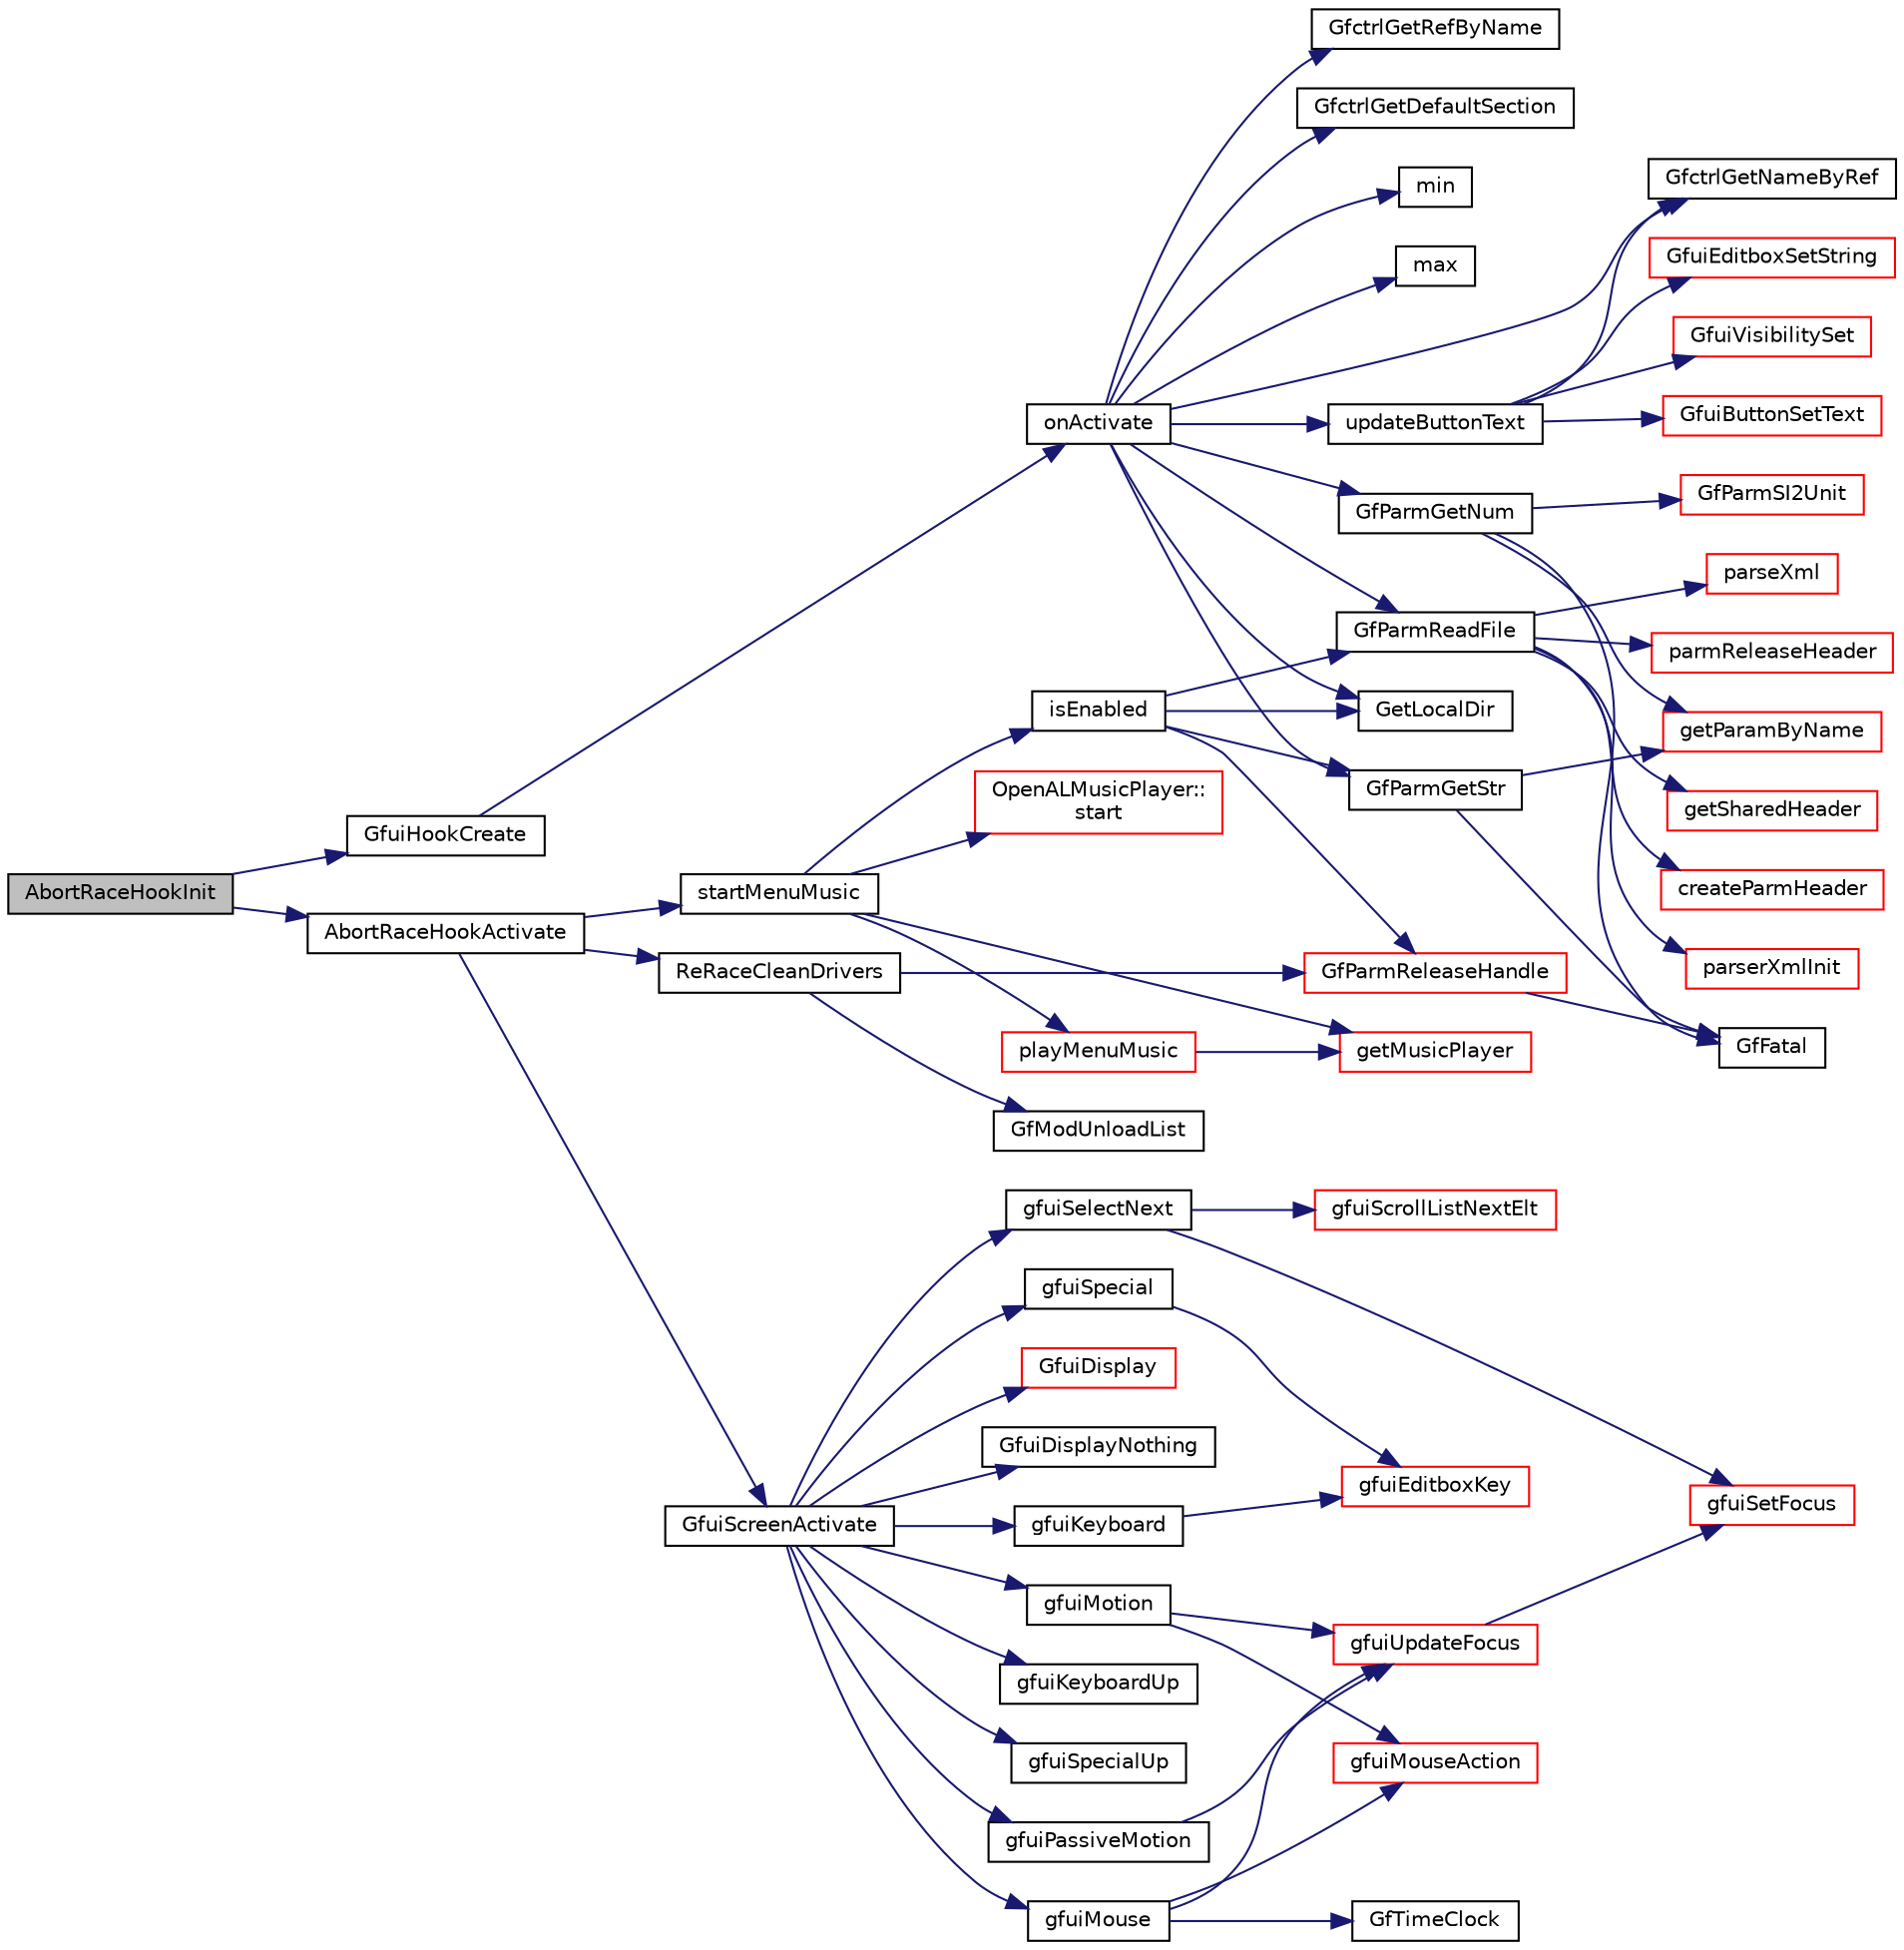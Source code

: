 digraph "AbortRaceHookInit"
{
  edge [fontname="Helvetica",fontsize="10",labelfontname="Helvetica",labelfontsize="10"];
  node [fontname="Helvetica",fontsize="10",shape=record];
  rankdir="LR";
  Node1 [label="AbortRaceHookInit",height=0.2,width=0.4,color="black", fillcolor="grey75", style="filled", fontcolor="black"];
  Node1 -> Node2 [color="midnightblue",fontsize="10",style="solid",fontname="Helvetica"];
  Node2 [label="GfuiHookCreate",height=0.2,width=0.4,color="black", fillcolor="white", style="filled",URL="$group__gui.html#ga9085c87039454c793822f4d5f0b07c7a",tooltip="Create a callback hook. "];
  Node2 -> Node3 [color="midnightblue",fontsize="10",style="solid",fontname="Helvetica"];
  Node3 [label="onActivate",height=0.2,width=0.4,color="black", fillcolor="white", style="filled",URL="$controlconfig_8cpp.html#aa648143267724ca9dda4aba973202a20"];
  Node3 -> Node4 [color="midnightblue",fontsize="10",style="solid",fontname="Helvetica"];
  Node4 [label="GetLocalDir",height=0.2,width=0.4,color="black", fillcolor="white", style="filled",URL="$tgf_8cpp.html#ae34eae3991aacabaf9c64025449d8c87"];
  Node3 -> Node5 [color="midnightblue",fontsize="10",style="solid",fontname="Helvetica"];
  Node5 [label="GfParmReadFile",height=0.2,width=0.4,color="black", fillcolor="white", style="filled",URL="$group__paramsfile.html#ga86fccfc1b5f8abf4ef6546896abd1e4f",tooltip="Read parameter set from file and return handle to parameter set. "];
  Node5 -> Node6 [color="midnightblue",fontsize="10",style="solid",fontname="Helvetica"];
  Node6 [label="getSharedHeader",height=0.2,width=0.4,color="red", fillcolor="white", style="filled",URL="$group__paramshelper.html#ga5935841c26ba851b585d1b06a06b04f9",tooltip="Helper function for looking up parameter sets in the cache. "];
  Node5 -> Node7 [color="midnightblue",fontsize="10",style="solid",fontname="Helvetica"];
  Node7 [label="createParmHeader",height=0.2,width=0.4,color="red", fillcolor="white", style="filled",URL="$group__paramshelper.html#ga51eeeb22e31263d97660ac17f4523059",tooltip="Helper function to create header for parameter set handle. "];
  Node5 -> Node8 [color="midnightblue",fontsize="10",style="solid",fontname="Helvetica"];
  Node8 [label="parserXmlInit",height=0.2,width=0.4,color="red", fillcolor="white", style="filled",URL="$group__paramshelper.html#gac858836123c9b216a1ac07054f1c622e",tooltip="Helper function to set up XML parser in parmHandle. "];
  Node5 -> Node9 [color="midnightblue",fontsize="10",style="solid",fontname="Helvetica"];
  Node9 [label="parseXml",height=0.2,width=0.4,color="red", fillcolor="white", style="filled",URL="$group__paramshelper.html#gaf8e1884873dd5449e8fedab60c19e46a",tooltip="Helper function to parse one line of XML. "];
  Node5 -> Node10 [color="midnightblue",fontsize="10",style="solid",fontname="Helvetica"];
  Node10 [label="parmReleaseHeader",height=0.2,width=0.4,color="red", fillcolor="white", style="filled",URL="$group__paramshelper.html#ga240416a305e2986d5fe269ae7ecc92df",tooltip="Helper function to release the parameter set if the reference counter is 0. "];
  Node3 -> Node11 [color="midnightblue",fontsize="10",style="solid",fontname="Helvetica"];
  Node11 [label="GfctrlGetNameByRef",height=0.2,width=0.4,color="black", fillcolor="white", style="filled",URL="$group__ctrl.html#gaa442694772535f7f366b2a5f15e052fb",tooltip="Get a control name by its reference. "];
  Node3 -> Node12 [color="midnightblue",fontsize="10",style="solid",fontname="Helvetica"];
  Node12 [label="GfParmGetStr",height=0.2,width=0.4,color="black", fillcolor="white", style="filled",URL="$group__paramsdata.html#gaa37bfd1fabd03d24fd50812c2330fa12",tooltip="Get a string parameter from the parameter set handle. "];
  Node12 -> Node13 [color="midnightblue",fontsize="10",style="solid",fontname="Helvetica"];
  Node13 [label="GfFatal",height=0.2,width=0.4,color="black", fillcolor="white", style="filled",URL="$tgf_8h.html#a927c58e55400ef72e0e54548b26f973d"];
  Node12 -> Node14 [color="midnightblue",fontsize="10",style="solid",fontname="Helvetica"];
  Node14 [label="getParamByName",height=0.2,width=0.4,color="red", fillcolor="white", style="filled",URL="$group__paramshelper.html#gad76ca407ee6b618e69f80c80aa319d63",tooltip="Helper function to get (or create) a parameter by name. "];
  Node3 -> Node15 [color="midnightblue",fontsize="10",style="solid",fontname="Helvetica"];
  Node15 [label="GfctrlGetRefByName",height=0.2,width=0.4,color="black", fillcolor="white", style="filled",URL="$group__ctrl.html#ga2bec3dfaf1e08d7bbf7a49ac2654bcd1",tooltip="Get a control reference by its name. "];
  Node3 -> Node16 [color="midnightblue",fontsize="10",style="solid",fontname="Helvetica"];
  Node16 [label="GfParmGetNum",height=0.2,width=0.4,color="black", fillcolor="white", style="filled",URL="$group__paramsdata.html#ga57d6d6694c94482128c7b7bd6bf0a2e8",tooltip="Get a numerical parameter from the parameter set handle. "];
  Node16 -> Node13 [color="midnightblue",fontsize="10",style="solid",fontname="Helvetica"];
  Node16 -> Node14 [color="midnightblue",fontsize="10",style="solid",fontname="Helvetica"];
  Node16 -> Node17 [color="midnightblue",fontsize="10",style="solid",fontname="Helvetica"];
  Node17 [label="GfParmSI2Unit",height=0.2,width=0.4,color="red", fillcolor="white", style="filled",URL="$group__paramsdata.html#gab24de0cda7e3f9a5ea42be6dd7592a38",tooltip="Convert a value from SI to given unit. "];
  Node3 -> Node18 [color="midnightblue",fontsize="10",style="solid",fontname="Helvetica"];
  Node18 [label="GfctrlGetDefaultSection",height=0.2,width=0.4,color="black", fillcolor="white", style="filled",URL="$control_8cpp.html#aeaf9367305a6cb0270c8c52e10b81191"];
  Node3 -> Node19 [color="midnightblue",fontsize="10",style="solid",fontname="Helvetica"];
  Node19 [label="min",height=0.2,width=0.4,color="black", fillcolor="white", style="filled",URL="$_basic_8h.html#a07ea3b7c7ac18b96fd67ba3a6757ceb2"];
  Node3 -> Node20 [color="midnightblue",fontsize="10",style="solid",fontname="Helvetica"];
  Node20 [label="max",height=0.2,width=0.4,color="black", fillcolor="white", style="filled",URL="$_basic_8h.html#a5d2b2bbbf85f9a5ef76ff76cf42a4e69"];
  Node3 -> Node21 [color="midnightblue",fontsize="10",style="solid",fontname="Helvetica"];
  Node21 [label="updateButtonText",height=0.2,width=0.4,color="black", fillcolor="white", style="filled",URL="$controlconfig_8cpp.html#af959d86b3d6a7b6190fb8bdddbf29cf7"];
  Node21 -> Node11 [color="midnightblue",fontsize="10",style="solid",fontname="Helvetica"];
  Node21 -> Node22 [color="midnightblue",fontsize="10",style="solid",fontname="Helvetica"];
  Node22 [label="GfuiButtonSetText",height=0.2,width=0.4,color="red", fillcolor="white", style="filled",URL="$group__gui.html#ga6cffbd411c8e21094c49eca5e4b41443",tooltip="Change the label of a button. "];
  Node21 -> Node23 [color="midnightblue",fontsize="10",style="solid",fontname="Helvetica"];
  Node23 [label="GfuiEditboxSetString",height=0.2,width=0.4,color="red", fillcolor="white", style="filled",URL="$group__gui.html#ga7e769622dd66806a6bc7a6bb2e8e0c25",tooltip="Set a new string. "];
  Node21 -> Node24 [color="midnightblue",fontsize="10",style="solid",fontname="Helvetica"];
  Node24 [label="GfuiVisibilitySet",height=0.2,width=0.4,color="red", fillcolor="white", style="filled",URL="$group__gui.html#ga54cdf60d97666c43dd2a16e4647a8309",tooltip="Set/unset the visibility attribute of an object. "];
  Node1 -> Node25 [color="midnightblue",fontsize="10",style="solid",fontname="Helvetica"];
  Node25 [label="AbortRaceHookActivate",height=0.2,width=0.4,color="black", fillcolor="white", style="filled",URL="$racemain_8cpp.html#a4bd4c54222c8983f59fa5f9013986e64"];
  Node25 -> Node26 [color="midnightblue",fontsize="10",style="solid",fontname="Helvetica"];
  Node26 [label="GfuiScreenActivate",height=0.2,width=0.4,color="black", fillcolor="white", style="filled",URL="$group__gui.html#gadbbca757848adfdf2719c4678e30a0a2",tooltip="Activate a screen and make it current. "];
  Node26 -> Node27 [color="midnightblue",fontsize="10",style="solid",fontname="Helvetica"];
  Node27 [label="gfuiKeyboard",height=0.2,width=0.4,color="black", fillcolor="white", style="filled",URL="$gui_8cpp.html#a3619be0bdc95141c110ee218eb7e62e4"];
  Node27 -> Node28 [color="midnightblue",fontsize="10",style="solid",fontname="Helvetica"];
  Node28 [label="gfuiEditboxKey",height=0.2,width=0.4,color="red", fillcolor="white", style="filled",URL="$gui_8h.html#a1cec26e9e8a7c3543e3168fe9474cd92"];
  Node26 -> Node29 [color="midnightblue",fontsize="10",style="solid",fontname="Helvetica"];
  Node29 [label="gfuiSpecial",height=0.2,width=0.4,color="black", fillcolor="white", style="filled",URL="$gui_8cpp.html#a2c8de10f1d60582218355213db409b9a"];
  Node29 -> Node28 [color="midnightblue",fontsize="10",style="solid",fontname="Helvetica"];
  Node26 -> Node30 [color="midnightblue",fontsize="10",style="solid",fontname="Helvetica"];
  Node30 [label="gfuiKeyboardUp",height=0.2,width=0.4,color="black", fillcolor="white", style="filled",URL="$gui_8cpp.html#a3e2bd83ae849b7ca7f8e40ec65e6581e"];
  Node26 -> Node31 [color="midnightblue",fontsize="10",style="solid",fontname="Helvetica"];
  Node31 [label="gfuiSpecialUp",height=0.2,width=0.4,color="black", fillcolor="white", style="filled",URL="$gui_8cpp.html#acb5f70914d40bfcb79bed5a5a4446e85"];
  Node26 -> Node32 [color="midnightblue",fontsize="10",style="solid",fontname="Helvetica"];
  Node32 [label="gfuiMouse",height=0.2,width=0.4,color="black", fillcolor="white", style="filled",URL="$gui_8cpp.html#ade1f47865ce9b44d82919d7ff112eed7"];
  Node32 -> Node33 [color="midnightblue",fontsize="10",style="solid",fontname="Helvetica"];
  Node33 [label="GfTimeClock",height=0.2,width=0.4,color="black", fillcolor="white", style="filled",URL="$os_8cpp.html#aa735d1d80d0c5f9b180b077193f32c3b",tooltip="Get the time in seconds. "];
  Node32 -> Node34 [color="midnightblue",fontsize="10",style="solid",fontname="Helvetica"];
  Node34 [label="gfuiUpdateFocus",height=0.2,width=0.4,color="red", fillcolor="white", style="filled",URL="$gui_8h.html#ad0ee648d27adf739342e6f8c351d535c"];
  Node34 -> Node35 [color="midnightblue",fontsize="10",style="solid",fontname="Helvetica"];
  Node35 [label="gfuiSetFocus",height=0.2,width=0.4,color="red", fillcolor="white", style="filled",URL="$guiobject_8cpp.html#ac468a6961dd70cef1876c627cd49d848"];
  Node32 -> Node36 [color="midnightblue",fontsize="10",style="solid",fontname="Helvetica"];
  Node36 [label="gfuiMouseAction",height=0.2,width=0.4,color="red", fillcolor="white", style="filled",URL="$gui_8h.html#a5de9cfcd87c95cb51a4c11ba331dff32"];
  Node26 -> Node37 [color="midnightblue",fontsize="10",style="solid",fontname="Helvetica"];
  Node37 [label="gfuiMotion",height=0.2,width=0.4,color="black", fillcolor="white", style="filled",URL="$gui_8cpp.html#aa59dac80c8fd096eab17e7311a111b27"];
  Node37 -> Node34 [color="midnightblue",fontsize="10",style="solid",fontname="Helvetica"];
  Node37 -> Node36 [color="midnightblue",fontsize="10",style="solid",fontname="Helvetica"];
  Node26 -> Node38 [color="midnightblue",fontsize="10",style="solid",fontname="Helvetica"];
  Node38 [label="gfuiPassiveMotion",height=0.2,width=0.4,color="black", fillcolor="white", style="filled",URL="$gui_8cpp.html#a522b86e9eae7540ee8340f5f3aca9e00"];
  Node38 -> Node34 [color="midnightblue",fontsize="10",style="solid",fontname="Helvetica"];
  Node26 -> Node39 [color="midnightblue",fontsize="10",style="solid",fontname="Helvetica"];
  Node39 [label="gfuiSelectNext",height=0.2,width=0.4,color="black", fillcolor="white", style="filled",URL="$gui_8h.html#a7a6da8d971b522d762eecf0081c42ba0"];
  Node39 -> Node40 [color="midnightblue",fontsize="10",style="solid",fontname="Helvetica"];
  Node40 [label="gfuiScrollListNextElt",height=0.2,width=0.4,color="red", fillcolor="white", style="filled",URL="$gui_8h.html#a079d5ab4acd51aed89531b606b964645"];
  Node39 -> Node35 [color="midnightblue",fontsize="10",style="solid",fontname="Helvetica"];
  Node26 -> Node41 [color="midnightblue",fontsize="10",style="solid",fontname="Helvetica"];
  Node41 [label="GfuiDisplay",height=0.2,width=0.4,color="red", fillcolor="white", style="filled",URL="$group__gui.html#ga556f4f79d6831b2c3f8d152471b7e1c9",tooltip="Display function for the GUI to be called during redisplay of glut. "];
  Node26 -> Node42 [color="midnightblue",fontsize="10",style="solid",fontname="Helvetica"];
  Node42 [label="GfuiDisplayNothing",height=0.2,width=0.4,color="black", fillcolor="white", style="filled",URL="$group__gui.html#gaee94daac7cab61329487b8cca09b5238",tooltip="Dummy display function for glut. "];
  Node25 -> Node43 [color="midnightblue",fontsize="10",style="solid",fontname="Helvetica"];
  Node43 [label="startMenuMusic",height=0.2,width=0.4,color="black", fillcolor="white", style="filled",URL="$musicplayer_8cpp.html#a6a00c347992786430b722e21083c5792"];
  Node43 -> Node44 [color="midnightblue",fontsize="10",style="solid",fontname="Helvetica"];
  Node44 [label="isEnabled",height=0.2,width=0.4,color="black", fillcolor="white", style="filled",URL="$musicplayer_8cpp.html#a914a23c35eaf965b85a2401419e78f4e"];
  Node44 -> Node4 [color="midnightblue",fontsize="10",style="solid",fontname="Helvetica"];
  Node44 -> Node5 [color="midnightblue",fontsize="10",style="solid",fontname="Helvetica"];
  Node44 -> Node12 [color="midnightblue",fontsize="10",style="solid",fontname="Helvetica"];
  Node44 -> Node45 [color="midnightblue",fontsize="10",style="solid",fontname="Helvetica"];
  Node45 [label="GfParmReleaseHandle",height=0.2,width=0.4,color="red", fillcolor="white", style="filled",URL="$group__paramsfile.html#ga1a1597d2697db41bcb9fdb64a6569761",tooltip="Release given parameter set handle parmHandle. "];
  Node45 -> Node13 [color="midnightblue",fontsize="10",style="solid",fontname="Helvetica"];
  Node43 -> Node46 [color="midnightblue",fontsize="10",style="solid",fontname="Helvetica"];
  Node46 [label="getMusicPlayer",height=0.2,width=0.4,color="red", fillcolor="white", style="filled",URL="$musicplayer_8cpp.html#a44e5f603abefd690fd66c7db16cb6237"];
  Node43 -> Node47 [color="midnightblue",fontsize="10",style="solid",fontname="Helvetica"];
  Node47 [label="OpenALMusicPlayer::\lstart",height=0.2,width=0.4,color="red", fillcolor="white", style="filled",URL="$class_open_a_l_music_player.html#ab957add77e20d0d2c90f9d6b8dc2fb6d"];
  Node43 -> Node48 [color="midnightblue",fontsize="10",style="solid",fontname="Helvetica"];
  Node48 [label="playMenuMusic",height=0.2,width=0.4,color="red", fillcolor="white", style="filled",URL="$musicplayer_8cpp.html#adb6a2f1ff80c109a9671b5570ecf4491"];
  Node48 -> Node46 [color="midnightblue",fontsize="10",style="solid",fontname="Helvetica"];
  Node25 -> Node49 [color="midnightblue",fontsize="10",style="solid",fontname="Helvetica"];
  Node49 [label="ReRaceCleanDrivers",height=0.2,width=0.4,color="black", fillcolor="white", style="filled",URL="$raceinit_8cpp.html#aabf448d11efd7a818fefcb95180f93aa"];
  Node49 -> Node45 [color="midnightblue",fontsize="10",style="solid",fontname="Helvetica"];
  Node49 -> Node50 [color="midnightblue",fontsize="10",style="solid",fontname="Helvetica"];
  Node50 [label="GfModUnloadList",height=0.2,width=0.4,color="black", fillcolor="white", style="filled",URL="$group__module.html#ga1719557d0587255fcfb8b1dc2b000705",tooltip="Unload the DLLs of a list. "];
}

